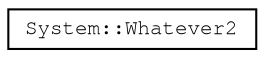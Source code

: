 digraph "Graphical Class Hierarchy"
{
 // LATEX_PDF_SIZE
  edge [fontname="FreeMono",fontsize="10",labelfontname="FreeMono",labelfontsize="10"];
  node [fontname="FreeMono",fontsize="10",shape=record];
  rankdir="LR";
  Node0 [label="System::Whatever2",height=0.2,width=0.4,color="black", fillcolor="white", style="filled",URL="$struct_system_1_1_whatever2.html",tooltip=" "];
}
